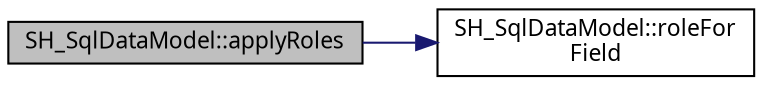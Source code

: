 digraph "SH_SqlDataModel::applyRoles"
{
 // INTERACTIVE_SVG=YES
  bgcolor="transparent";
  edge [fontname="Verdana",fontsize="11",labelfontname="Verdana",labelfontsize="11"];
  node [fontname="Verdana",fontsize="11",shape=record];
  rankdir="LR";
  Node1 [label="SH_SqlDataModel::applyRoles",height=0.2,width=0.4,color="black", fillcolor="grey75", style="filled" fontcolor="black"];
  Node1 -> Node2 [color="midnightblue",fontsize="11",style="solid"];
  Node2 [label="SH_SqlDataModel::roleFor\lField",height=0.2,width=0.4,color="black",URL="$classSH__SqlDataModel.html#a0e05155c3c22c6fef7b91ec57d383ae5"];
}
